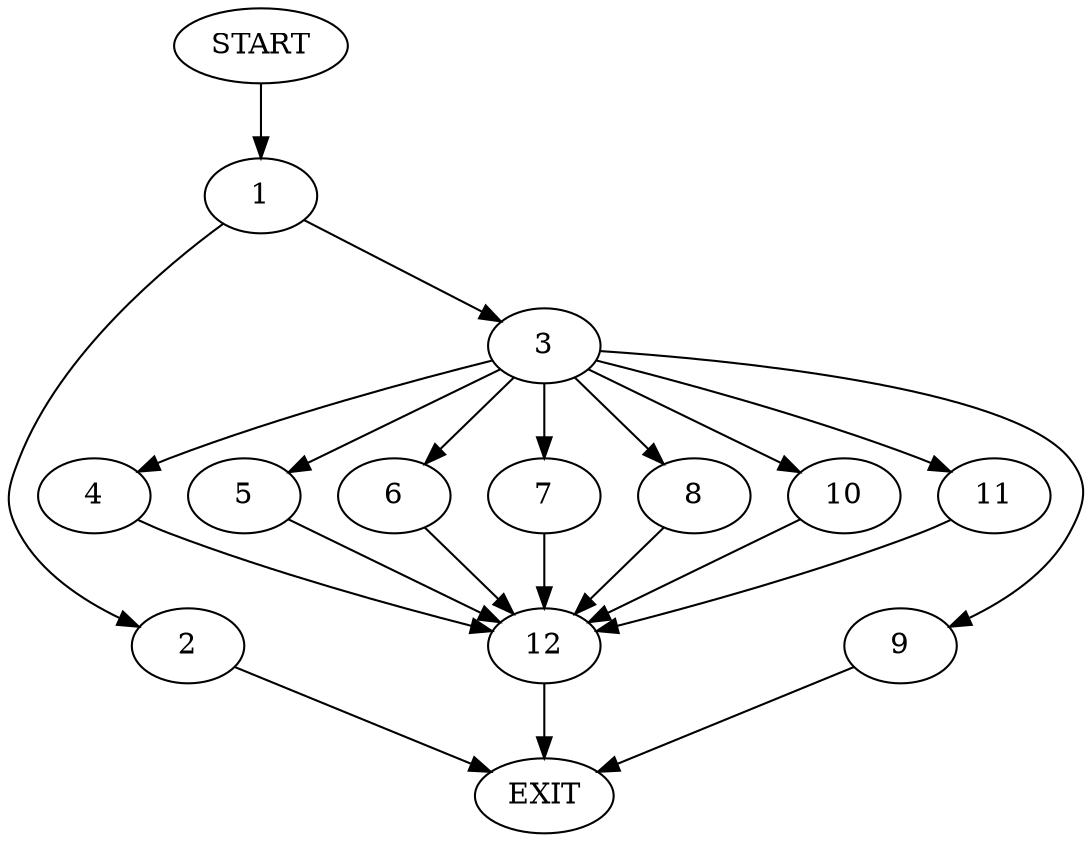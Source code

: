 digraph {
0 [label="START"]
13 [label="EXIT"]
0 -> 1
1 -> 2
1 -> 3
3 -> 4
3 -> 5
3 -> 6
3 -> 7
3 -> 8
3 -> 9
3 -> 10
3 -> 11
2 -> 13
9 -> 13
11 -> 12
8 -> 12
6 -> 12
10 -> 12
5 -> 12
7 -> 12
4 -> 12
12 -> 13
}
